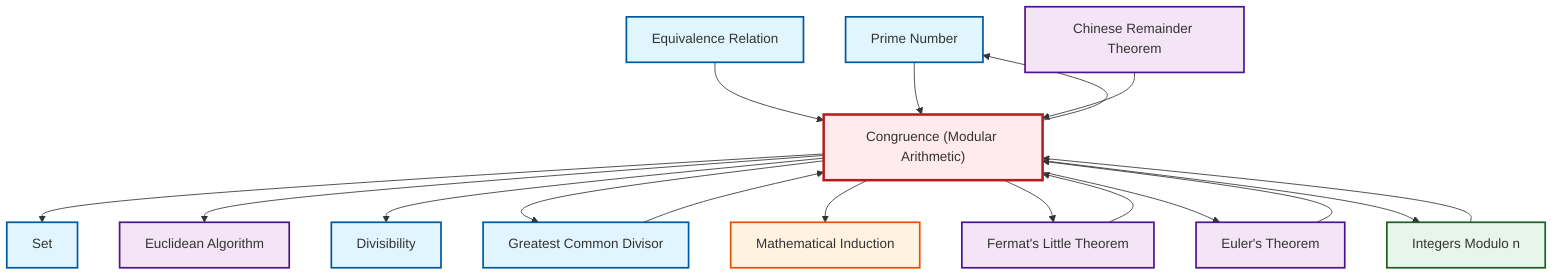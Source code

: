 graph TD
    classDef definition fill:#e1f5fe,stroke:#01579b,stroke-width:2px
    classDef theorem fill:#f3e5f5,stroke:#4a148c,stroke-width:2px
    classDef axiom fill:#fff3e0,stroke:#e65100,stroke-width:2px
    classDef example fill:#e8f5e9,stroke:#1b5e20,stroke-width:2px
    classDef current fill:#ffebee,stroke:#b71c1c,stroke-width:3px
    def-prime["Prime Number"]:::definition
    def-divisibility["Divisibility"]:::definition
    thm-euler["Euler's Theorem"]:::theorem
    def-set["Set"]:::definition
    thm-chinese-remainder["Chinese Remainder Theorem"]:::theorem
    def-gcd["Greatest Common Divisor"]:::definition
    thm-fermat-little["Fermat's Little Theorem"]:::theorem
    ax-induction["Mathematical Induction"]:::axiom
    def-congruence["Congruence (Modular Arithmetic)"]:::definition
    thm-euclidean-algorithm["Euclidean Algorithm"]:::theorem
    def-equivalence-relation["Equivalence Relation"]:::definition
    ex-quotient-integers-mod-n["Integers Modulo n"]:::example
    def-congruence --> def-set
    def-congruence --> thm-euclidean-algorithm
    def-equivalence-relation --> def-congruence
    def-gcd --> def-congruence
    thm-fermat-little --> def-congruence
    def-congruence --> def-divisibility
    def-congruence --> def-gcd
    def-congruence --> ax-induction
    def-prime --> def-congruence
    thm-chinese-remainder --> def-congruence
    thm-euler --> def-congruence
    ex-quotient-integers-mod-n --> def-congruence
    def-congruence --> thm-fermat-little
    def-congruence --> thm-euler
    def-congruence --> ex-quotient-integers-mod-n
    def-congruence --> def-prime
    class def-congruence current